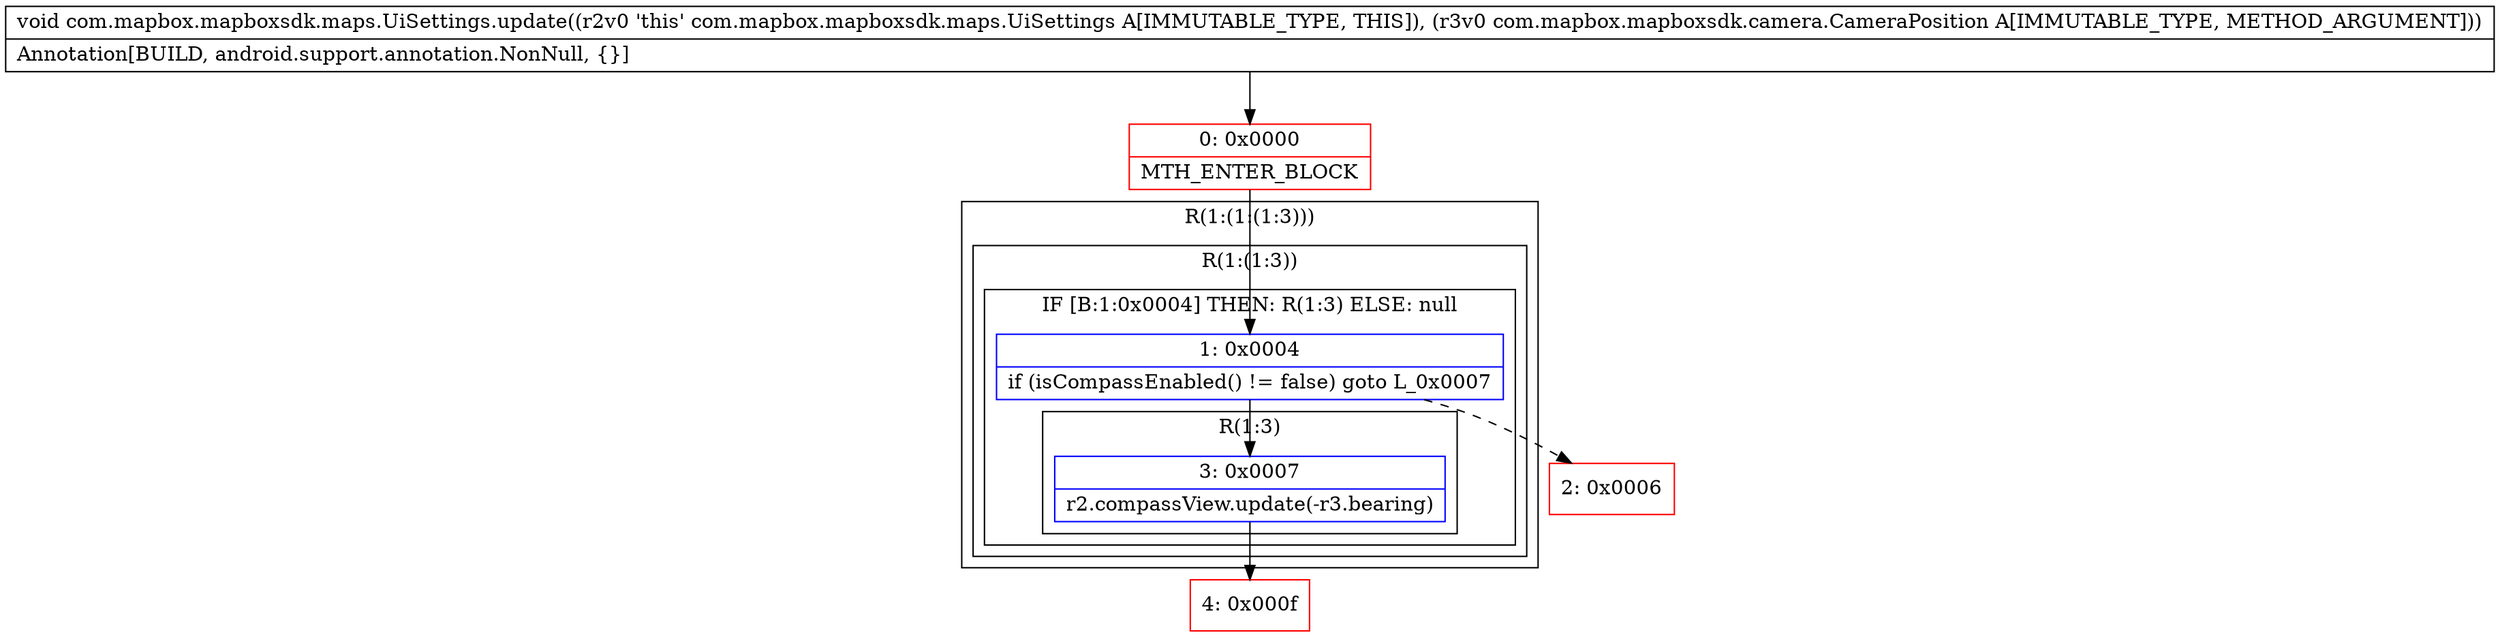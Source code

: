 digraph "CFG forcom.mapbox.mapboxsdk.maps.UiSettings.update(Lcom\/mapbox\/mapboxsdk\/camera\/CameraPosition;)V" {
subgraph cluster_Region_268407903 {
label = "R(1:(1:(1:3)))";
node [shape=record,color=blue];
subgraph cluster_Region_1934078589 {
label = "R(1:(1:3))";
node [shape=record,color=blue];
subgraph cluster_IfRegion_1085819744 {
label = "IF [B:1:0x0004] THEN: R(1:3) ELSE: null";
node [shape=record,color=blue];
Node_1 [shape=record,label="{1\:\ 0x0004|if (isCompassEnabled() != false) goto L_0x0007\l}"];
subgraph cluster_Region_2108393035 {
label = "R(1:3)";
node [shape=record,color=blue];
Node_3 [shape=record,label="{3\:\ 0x0007|r2.compassView.update(\-r3.bearing)\l}"];
}
}
}
}
Node_0 [shape=record,color=red,label="{0\:\ 0x0000|MTH_ENTER_BLOCK\l}"];
Node_2 [shape=record,color=red,label="{2\:\ 0x0006}"];
Node_4 [shape=record,color=red,label="{4\:\ 0x000f}"];
MethodNode[shape=record,label="{void com.mapbox.mapboxsdk.maps.UiSettings.update((r2v0 'this' com.mapbox.mapboxsdk.maps.UiSettings A[IMMUTABLE_TYPE, THIS]), (r3v0 com.mapbox.mapboxsdk.camera.CameraPosition A[IMMUTABLE_TYPE, METHOD_ARGUMENT]))  | Annotation[BUILD, android.support.annotation.NonNull, \{\}]\l}"];
MethodNode -> Node_0;
Node_1 -> Node_2[style=dashed];
Node_1 -> Node_3;
Node_3 -> Node_4;
Node_0 -> Node_1;
}

